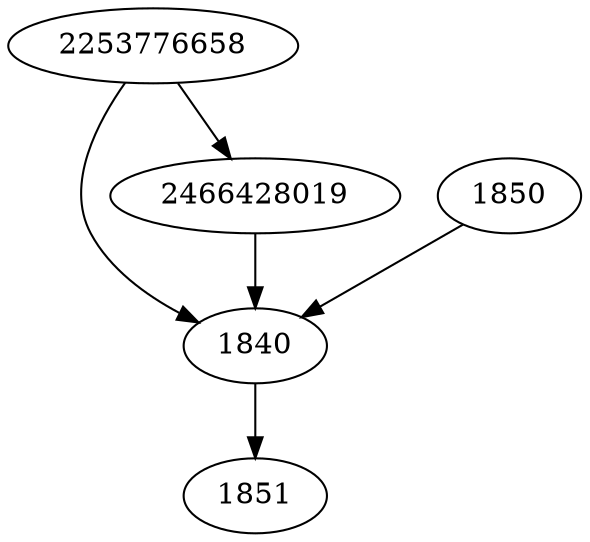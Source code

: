 strict digraph  {
1840;
2253776658;
2466428019;
1850;
1851;
1840 -> 1851;
2253776658 -> 1840;
2253776658 -> 2466428019;
2466428019 -> 1840;
1850 -> 1840;
}
